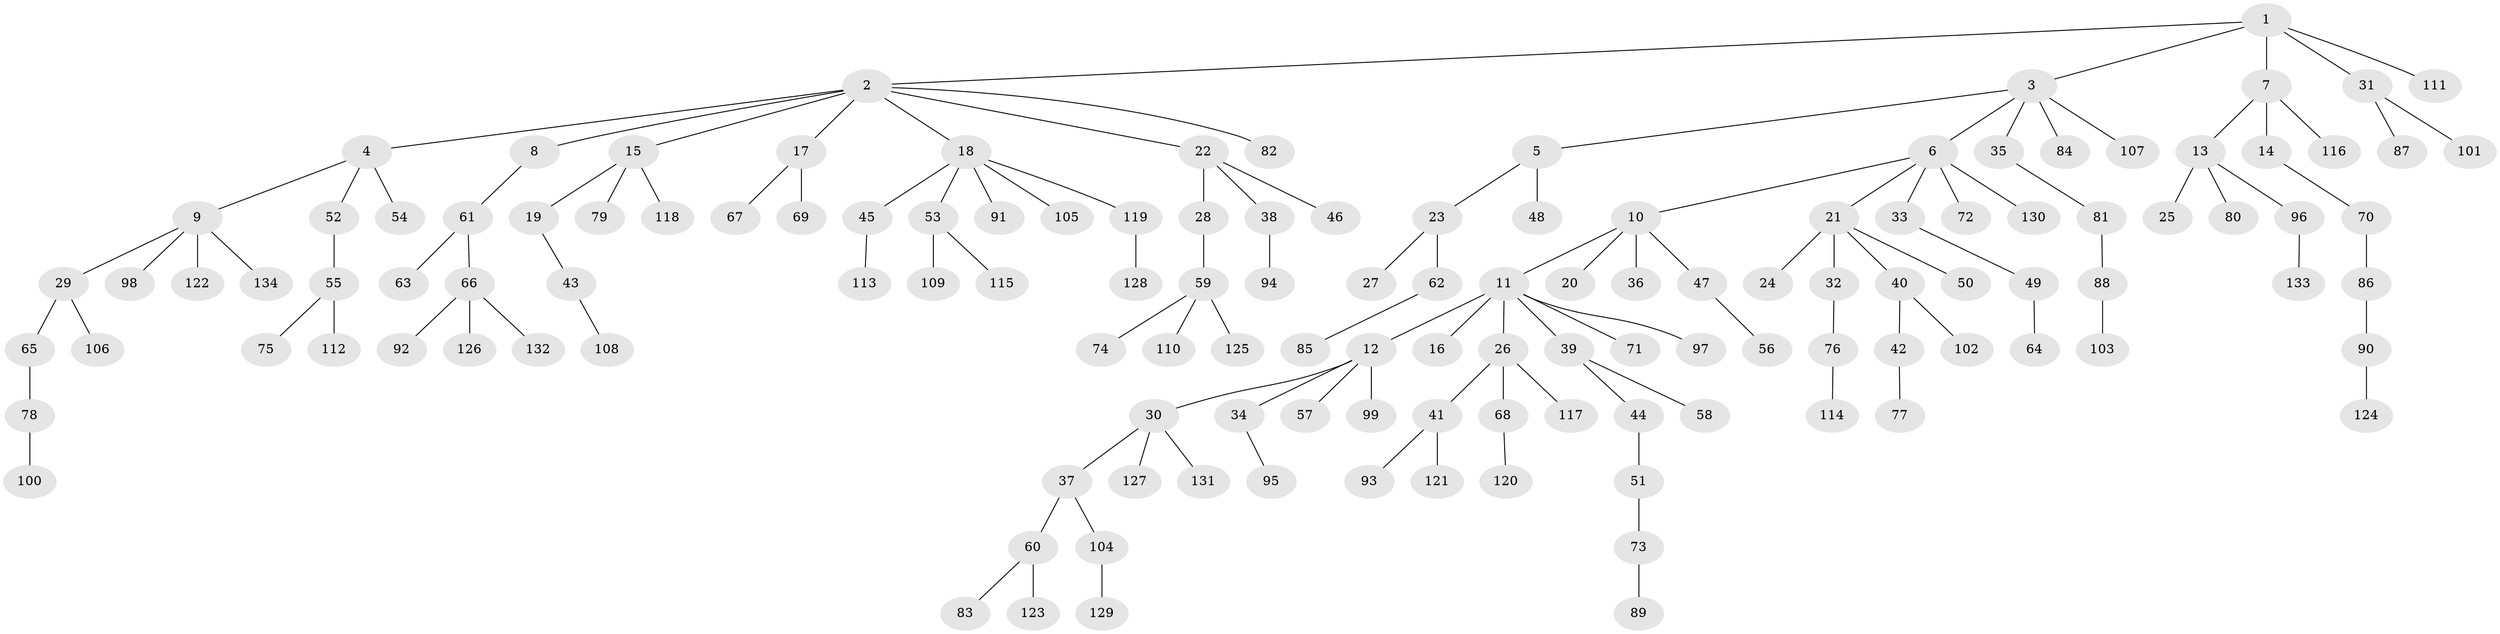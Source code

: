 // Generated by graph-tools (version 1.1) at 2025/11/02/27/25 16:11:29]
// undirected, 134 vertices, 133 edges
graph export_dot {
graph [start="1"]
  node [color=gray90,style=filled];
  1;
  2;
  3;
  4;
  5;
  6;
  7;
  8;
  9;
  10;
  11;
  12;
  13;
  14;
  15;
  16;
  17;
  18;
  19;
  20;
  21;
  22;
  23;
  24;
  25;
  26;
  27;
  28;
  29;
  30;
  31;
  32;
  33;
  34;
  35;
  36;
  37;
  38;
  39;
  40;
  41;
  42;
  43;
  44;
  45;
  46;
  47;
  48;
  49;
  50;
  51;
  52;
  53;
  54;
  55;
  56;
  57;
  58;
  59;
  60;
  61;
  62;
  63;
  64;
  65;
  66;
  67;
  68;
  69;
  70;
  71;
  72;
  73;
  74;
  75;
  76;
  77;
  78;
  79;
  80;
  81;
  82;
  83;
  84;
  85;
  86;
  87;
  88;
  89;
  90;
  91;
  92;
  93;
  94;
  95;
  96;
  97;
  98;
  99;
  100;
  101;
  102;
  103;
  104;
  105;
  106;
  107;
  108;
  109;
  110;
  111;
  112;
  113;
  114;
  115;
  116;
  117;
  118;
  119;
  120;
  121;
  122;
  123;
  124;
  125;
  126;
  127;
  128;
  129;
  130;
  131;
  132;
  133;
  134;
  1 -- 2;
  1 -- 3;
  1 -- 7;
  1 -- 31;
  1 -- 111;
  2 -- 4;
  2 -- 8;
  2 -- 15;
  2 -- 17;
  2 -- 18;
  2 -- 22;
  2 -- 82;
  3 -- 5;
  3 -- 6;
  3 -- 35;
  3 -- 84;
  3 -- 107;
  4 -- 9;
  4 -- 52;
  4 -- 54;
  5 -- 23;
  5 -- 48;
  6 -- 10;
  6 -- 21;
  6 -- 33;
  6 -- 72;
  6 -- 130;
  7 -- 13;
  7 -- 14;
  7 -- 116;
  8 -- 61;
  9 -- 29;
  9 -- 98;
  9 -- 122;
  9 -- 134;
  10 -- 11;
  10 -- 20;
  10 -- 36;
  10 -- 47;
  11 -- 12;
  11 -- 16;
  11 -- 26;
  11 -- 39;
  11 -- 71;
  11 -- 97;
  12 -- 30;
  12 -- 34;
  12 -- 57;
  12 -- 99;
  13 -- 25;
  13 -- 80;
  13 -- 96;
  14 -- 70;
  15 -- 19;
  15 -- 79;
  15 -- 118;
  17 -- 67;
  17 -- 69;
  18 -- 45;
  18 -- 53;
  18 -- 91;
  18 -- 105;
  18 -- 119;
  19 -- 43;
  21 -- 24;
  21 -- 32;
  21 -- 40;
  21 -- 50;
  22 -- 28;
  22 -- 38;
  22 -- 46;
  23 -- 27;
  23 -- 62;
  26 -- 41;
  26 -- 68;
  26 -- 117;
  28 -- 59;
  29 -- 65;
  29 -- 106;
  30 -- 37;
  30 -- 127;
  30 -- 131;
  31 -- 87;
  31 -- 101;
  32 -- 76;
  33 -- 49;
  34 -- 95;
  35 -- 81;
  37 -- 60;
  37 -- 104;
  38 -- 94;
  39 -- 44;
  39 -- 58;
  40 -- 42;
  40 -- 102;
  41 -- 93;
  41 -- 121;
  42 -- 77;
  43 -- 108;
  44 -- 51;
  45 -- 113;
  47 -- 56;
  49 -- 64;
  51 -- 73;
  52 -- 55;
  53 -- 109;
  53 -- 115;
  55 -- 75;
  55 -- 112;
  59 -- 74;
  59 -- 110;
  59 -- 125;
  60 -- 83;
  60 -- 123;
  61 -- 63;
  61 -- 66;
  62 -- 85;
  65 -- 78;
  66 -- 92;
  66 -- 126;
  66 -- 132;
  68 -- 120;
  70 -- 86;
  73 -- 89;
  76 -- 114;
  78 -- 100;
  81 -- 88;
  86 -- 90;
  88 -- 103;
  90 -- 124;
  96 -- 133;
  104 -- 129;
  119 -- 128;
}
